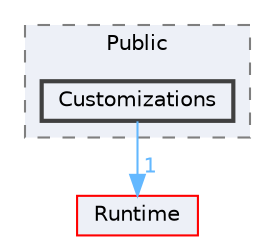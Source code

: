digraph "Customizations"
{
 // INTERACTIVE_SVG=YES
 // LATEX_PDF_SIZE
  bgcolor="transparent";
  edge [fontname=Helvetica,fontsize=10,labelfontname=Helvetica,labelfontsize=10];
  node [fontname=Helvetica,fontsize=10,shape=box,height=0.2,width=0.4];
  compound=true
  subgraph clusterdir_6a4c71f4ebad453a52b038ad6f1f54c6 {
    graph [ bgcolor="#edf0f7", pencolor="grey50", label="Public", fontname=Helvetica,fontsize=10 style="filled,dashed", URL="dir_6a4c71f4ebad453a52b038ad6f1f54c6.html",tooltip=""]
  dir_48722976657d866184be179d8468328a [label="Customizations", fillcolor="#edf0f7", color="grey25", style="filled,bold", URL="dir_48722976657d866184be179d8468328a.html",tooltip=""];
  }
  dir_7536b172fbd480bfd146a1b1acd6856b [label="Runtime", fillcolor="#edf0f7", color="red", style="filled", URL="dir_7536b172fbd480bfd146a1b1acd6856b.html",tooltip=""];
  dir_48722976657d866184be179d8468328a->dir_7536b172fbd480bfd146a1b1acd6856b [headlabel="1", labeldistance=1.5 headhref="dir_000279_000984.html" href="dir_000279_000984.html" color="steelblue1" fontcolor="steelblue1"];
}
